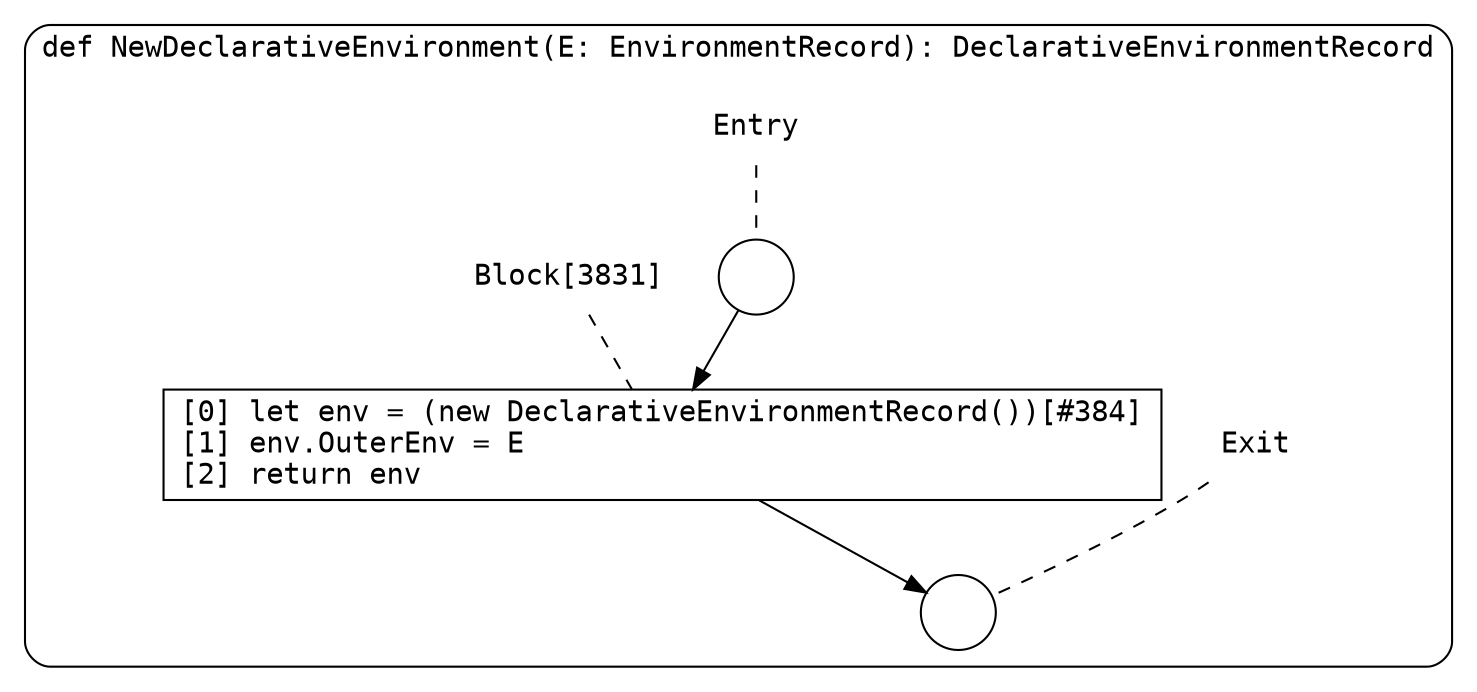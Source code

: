 digraph {
  graph [fontname = "Consolas"]
  node [fontname = "Consolas"]
  edge [fontname = "Consolas"]
  subgraph cluster1021 {
    label = "def NewDeclarativeEnvironment(E: EnvironmentRecord): DeclarativeEnvironmentRecord"
    style = rounded
    cluster1021_entry_name [shape=none, label=<<font color="black">Entry</font>>]
    cluster1021_entry_name -> cluster1021_entry [arrowhead=none, color="black", style=dashed]
    cluster1021_entry [shape=circle label=" " color="black" fillcolor="white" style=filled]
    cluster1021_entry -> node3831 [color="black"]
    cluster1021_exit_name [shape=none, label=<<font color="black">Exit</font>>]
    cluster1021_exit_name -> cluster1021_exit [arrowhead=none, color="black", style=dashed]
    cluster1021_exit [shape=circle label=" " color="black" fillcolor="white" style=filled]
    node3831_name [shape=none, label=<<font color="black">Block[3831]</font>>]
    node3831_name -> node3831 [arrowhead=none, color="black", style=dashed]
    node3831 [shape=box, label=<<font color="black">[0] let env = (new DeclarativeEnvironmentRecord())[#384]<BR ALIGN="LEFT"/>[1] env.OuterEnv = E<BR ALIGN="LEFT"/>[2] return env<BR ALIGN="LEFT"/></font>> color="black" fillcolor="white", style=filled]
    node3831 -> cluster1021_exit [color="black"]
  }
}